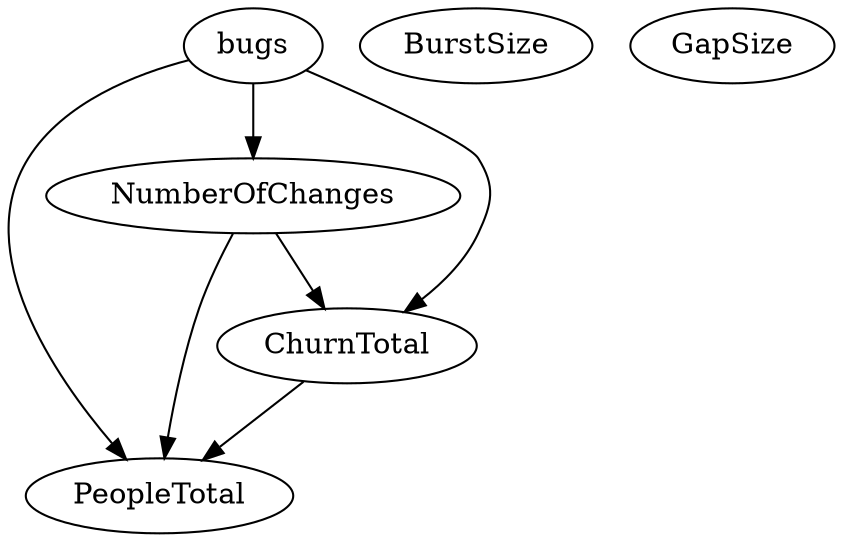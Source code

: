 digraph {
   PeopleTotal;
   NumberOfChanges;
   ChurnTotal;
   bugs;
   BurstSize;
   GapSize;
   NumberOfChanges -> PeopleTotal;
   NumberOfChanges -> ChurnTotal;
   ChurnTotal -> PeopleTotal;
   bugs -> PeopleTotal;
   bugs -> NumberOfChanges;
   bugs -> ChurnTotal;
}
